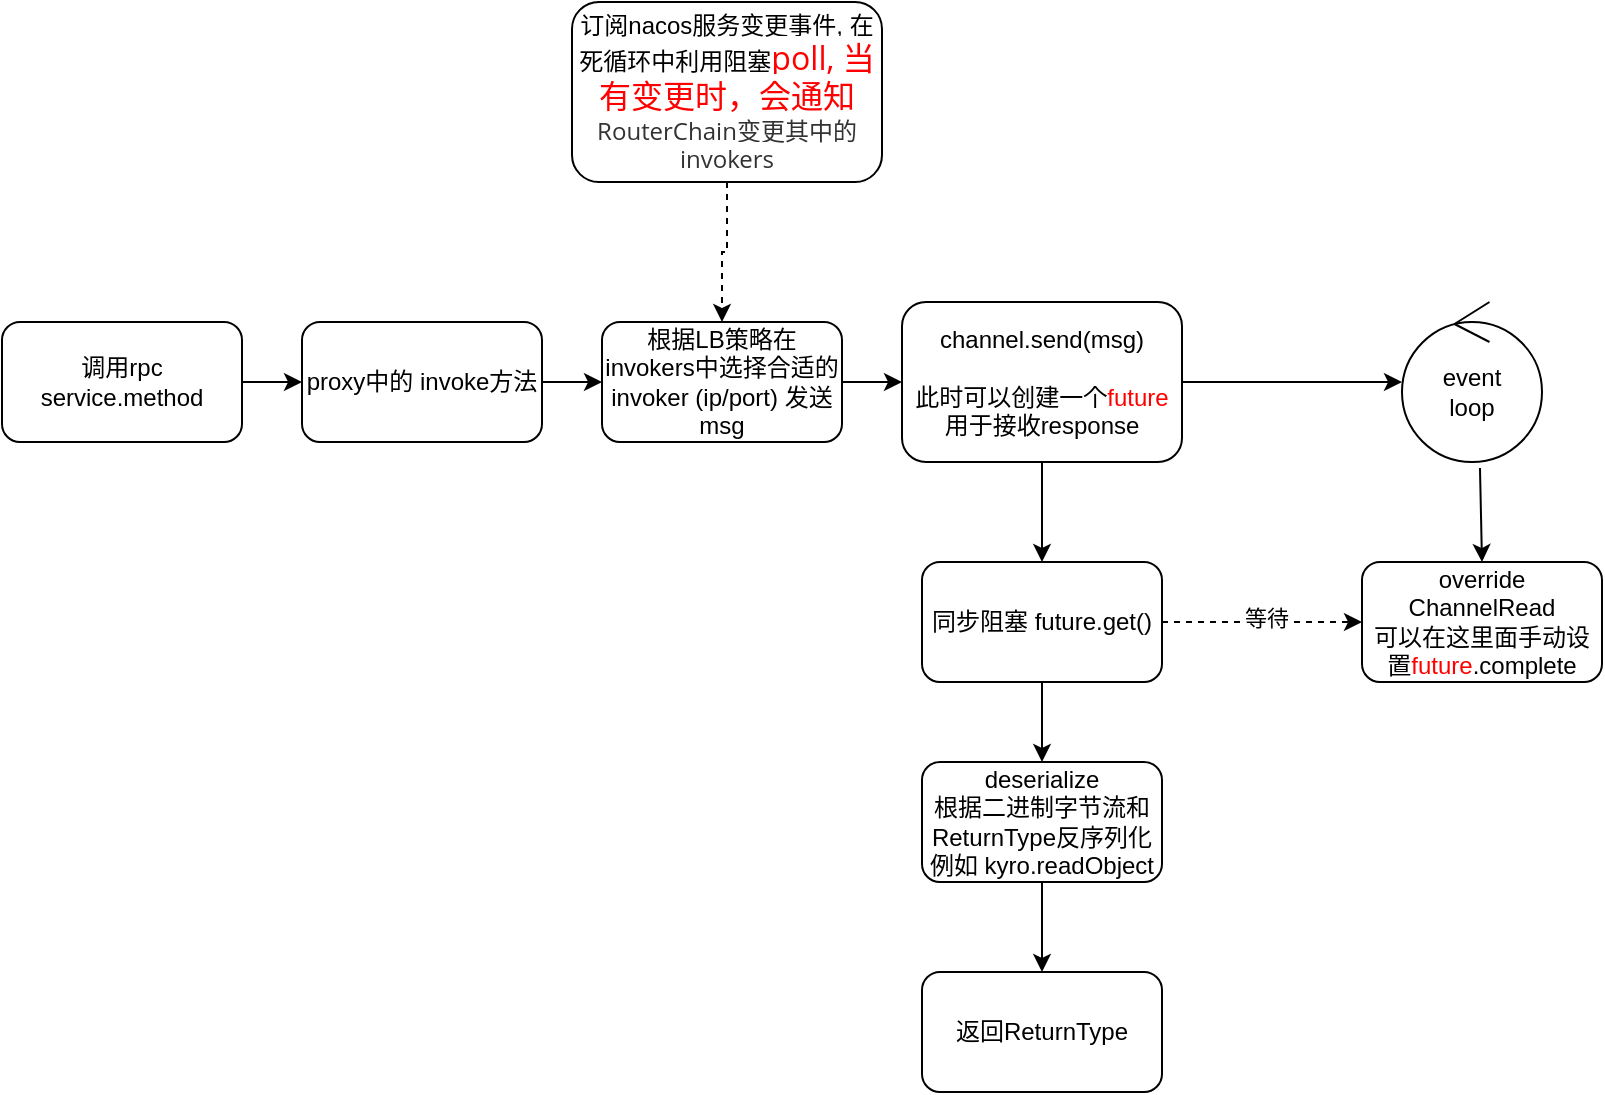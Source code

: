 <mxfile version="19.0.3" type="device"><diagram id="SXThfQamceNm6Bb5QGBd" name="第 1 页"><mxGraphModel dx="946" dy="587" grid="1" gridSize="10" guides="1" tooltips="1" connect="1" arrows="1" fold="1" page="1" pageScale="1" pageWidth="827" pageHeight="1169" math="0" shadow="0"><root><mxCell id="0"/><mxCell id="1" parent="0"/><mxCell id="Li164inxWev5yxappDB0-15" style="edgeStyle=orthogonalEdgeStyle;rounded=0;orthogonalLoop=1;jettySize=auto;html=1;exitX=1;exitY=0.5;exitDx=0;exitDy=0;entryX=0;entryY=0.5;entryDx=0;entryDy=0;fontColor=#000000;" parent="1" source="Li164inxWev5yxappDB0-1" target="Li164inxWev5yxappDB0-2" edge="1"><mxGeometry relative="1" as="geometry"/></mxCell><mxCell id="Li164inxWev5yxappDB0-1" value="调用rpc service.method" style="rounded=1;whiteSpace=wrap;html=1;" parent="1" vertex="1"><mxGeometry x="90" y="200" width="120" height="60" as="geometry"/></mxCell><mxCell id="Li164inxWev5yxappDB0-16" style="edgeStyle=orthogonalEdgeStyle;rounded=0;orthogonalLoop=1;jettySize=auto;html=1;exitX=1;exitY=0.5;exitDx=0;exitDy=0;entryX=0;entryY=0.5;entryDx=0;entryDy=0;fontColor=#000000;" parent="1" source="Li164inxWev5yxappDB0-2" target="Li164inxWev5yxappDB0-3" edge="1"><mxGeometry relative="1" as="geometry"/></mxCell><mxCell id="Li164inxWev5yxappDB0-2" value="proxy中的 invoke方法" style="rounded=1;whiteSpace=wrap;html=1;" parent="1" vertex="1"><mxGeometry x="240" y="200" width="120" height="60" as="geometry"/></mxCell><mxCell id="Li164inxWev5yxappDB0-17" style="edgeStyle=orthogonalEdgeStyle;rounded=0;orthogonalLoop=1;jettySize=auto;html=1;exitX=1;exitY=0.5;exitDx=0;exitDy=0;entryX=0;entryY=0.5;entryDx=0;entryDy=0;fontColor=#000000;" parent="1" source="Li164inxWev5yxappDB0-3" target="Li164inxWev5yxappDB0-4" edge="1"><mxGeometry relative="1" as="geometry"/></mxCell><mxCell id="Li164inxWev5yxappDB0-3" value="根据LB策略在invokers中选择合适的invoker (ip/port) 发送msg" style="rounded=1;whiteSpace=wrap;html=1;" parent="1" vertex="1"><mxGeometry x="390" y="200" width="120" height="60" as="geometry"/></mxCell><mxCell id="Li164inxWev5yxappDB0-7" style="edgeStyle=orthogonalEdgeStyle;rounded=0;orthogonalLoop=1;jettySize=auto;html=1;exitX=1;exitY=0.5;exitDx=0;exitDy=0;fontColor=#FF0000;" parent="1" source="Li164inxWev5yxappDB0-4" target="Li164inxWev5yxappDB0-5" edge="1"><mxGeometry relative="1" as="geometry"/></mxCell><mxCell id="Li164inxWev5yxappDB0-10" style="edgeStyle=orthogonalEdgeStyle;rounded=0;orthogonalLoop=1;jettySize=auto;html=1;exitX=0.5;exitY=1;exitDx=0;exitDy=0;entryX=0.5;entryY=0;entryDx=0;entryDy=0;fontColor=#000000;" parent="1" source="Li164inxWev5yxappDB0-4" target="Li164inxWev5yxappDB0-9" edge="1"><mxGeometry relative="1" as="geometry"/></mxCell><mxCell id="Li164inxWev5yxappDB0-4" value="channel.send(msg)&lt;br&gt;&lt;br&gt;此时可以创建一个&lt;font color=&quot;#ff0000&quot;&gt;future&lt;/font&gt; 用于接收response" style="rounded=1;whiteSpace=wrap;html=1;" parent="1" vertex="1"><mxGeometry x="540" y="190" width="140" height="80" as="geometry"/></mxCell><mxCell id="Li164inxWev5yxappDB0-5" value="event&lt;br&gt;loop" style="ellipse;shape=umlControl;whiteSpace=wrap;html=1;" parent="1" vertex="1"><mxGeometry x="790" y="190" width="70" height="80" as="geometry"/></mxCell><mxCell id="Li164inxWev5yxappDB0-6" value="override&lt;br&gt;ChannelRead&lt;br&gt;可以在这里面手动设置&lt;font color=&quot;#ff0000&quot;&gt;future&lt;/font&gt;.complete" style="rounded=1;whiteSpace=wrap;html=1;" parent="1" vertex="1"><mxGeometry x="770" y="320" width="120" height="60" as="geometry"/></mxCell><mxCell id="Li164inxWev5yxappDB0-8" value="" style="endArrow=classic;html=1;rounded=0;fontColor=#FF0000;entryX=0.5;entryY=0;entryDx=0;entryDy=0;exitX=0.557;exitY=1.038;exitDx=0;exitDy=0;exitPerimeter=0;" parent="1" source="Li164inxWev5yxappDB0-5" target="Li164inxWev5yxappDB0-6" edge="1"><mxGeometry width="50" height="50" relative="1" as="geometry"><mxPoint x="570" y="330" as="sourcePoint"/><mxPoint x="620" y="280" as="targetPoint"/></mxGeometry></mxCell><mxCell id="Li164inxWev5yxappDB0-11" style="edgeStyle=orthogonalEdgeStyle;rounded=0;orthogonalLoop=1;jettySize=auto;html=1;exitX=0.5;exitY=1;exitDx=0;exitDy=0;fontColor=#000000;" parent="1" source="Li164inxWev5yxappDB0-9" edge="1"><mxGeometry relative="1" as="geometry"><mxPoint x="610" y="420" as="targetPoint"/></mxGeometry></mxCell><mxCell id="Li164inxWev5yxappDB0-18" style="edgeStyle=orthogonalEdgeStyle;rounded=0;orthogonalLoop=1;jettySize=auto;html=1;exitX=1;exitY=0.5;exitDx=0;exitDy=0;entryX=0;entryY=0.5;entryDx=0;entryDy=0;fontColor=#000000;dashed=1;" parent="1" source="Li164inxWev5yxappDB0-9" target="Li164inxWev5yxappDB0-6" edge="1"><mxGeometry relative="1" as="geometry"/></mxCell><mxCell id="Li164inxWev5yxappDB0-19" value="等待" style="edgeLabel;html=1;align=center;verticalAlign=middle;resizable=0;points=[];fontColor=#000000;" parent="Li164inxWev5yxappDB0-18" vertex="1" connectable="0"><mxGeometry x="0.04" y="2" relative="1" as="geometry"><mxPoint as="offset"/></mxGeometry></mxCell><mxCell id="Li164inxWev5yxappDB0-9" value="&lt;font color=&quot;#000000&quot;&gt;同步阻塞 future.get()&lt;/font&gt;" style="rounded=1;whiteSpace=wrap;html=1;fontColor=#FF0000;" parent="1" vertex="1"><mxGeometry x="550" y="320" width="120" height="60" as="geometry"/></mxCell><mxCell id="Li164inxWev5yxappDB0-14" style="edgeStyle=orthogonalEdgeStyle;rounded=0;orthogonalLoop=1;jettySize=auto;html=1;exitX=0.5;exitY=1;exitDx=0;exitDy=0;entryX=0.5;entryY=0;entryDx=0;entryDy=0;fontColor=#000000;" parent="1" source="Li164inxWev5yxappDB0-12" target="Li164inxWev5yxappDB0-13" edge="1"><mxGeometry relative="1" as="geometry"/></mxCell><mxCell id="Li164inxWev5yxappDB0-12" value="deserialize&lt;br&gt;根据二进制字节流和ReturnType反序列化&lt;br&gt;例如 kyro.readObject" style="rounded=1;whiteSpace=wrap;html=1;fontColor=#000000;" parent="1" vertex="1"><mxGeometry x="550" y="420" width="120" height="60" as="geometry"/></mxCell><mxCell id="Li164inxWev5yxappDB0-13" value="返回ReturnType" style="rounded=1;whiteSpace=wrap;html=1;fontColor=#000000;" parent="1" vertex="1"><mxGeometry x="550" y="525" width="120" height="60" as="geometry"/></mxCell><mxCell id="Li164inxWev5yxappDB0-21" style="edgeStyle=orthogonalEdgeStyle;rounded=0;orthogonalLoop=1;jettySize=auto;html=1;exitX=0.5;exitY=1;exitDx=0;exitDy=0;entryX=0.5;entryY=0;entryDx=0;entryDy=0;dashed=1;fontColor=#FF0000;" parent="1" source="Li164inxWev5yxappDB0-20" target="Li164inxWev5yxappDB0-3" edge="1"><mxGeometry relative="1" as="geometry"/></mxCell><mxCell id="Li164inxWev5yxappDB0-20" value="订阅nacos服务变更事件, 在死循环中利用阻塞&lt;span style=&quot;caret-color: rgb(51, 51, 51); font-family: &amp;quot;Open Sans&amp;quot;, &amp;quot;Clear Sans&amp;quot;, &amp;quot;Helvetica Neue&amp;quot;, Helvetica, Arial, sans-serif; font-size: 16px; orphans: 4; text-align: start; text-size-adjust: auto; background-color: rgb(255, 255, 255);&quot;&gt;&lt;font color=&quot;#ff0000&quot;&gt;poll, 当有变更时，会通知&lt;/font&gt;&lt;/span&gt;&lt;span style=&quot;caret-color: rgb(51, 51, 51); color: rgb(51, 51, 51); font-family: &amp;quot;Open Sans&amp;quot;, &amp;quot;Clear Sans&amp;quot;, &amp;quot;Helvetica Neue&amp;quot;, Helvetica, Arial, sans-serif; orphans: 4; text-align: start; text-size-adjust: auto; background-color: rgb(255, 255, 255);&quot;&gt;&lt;font style=&quot;font-size: 12px;&quot;&gt;RouterChain变更其中的invokers&lt;/font&gt;&lt;/span&gt;" style="rounded=1;whiteSpace=wrap;html=1;fontColor=#000000;" parent="1" vertex="1"><mxGeometry x="375" y="40" width="155" height="90" as="geometry"/></mxCell></root></mxGraphModel></diagram></mxfile>